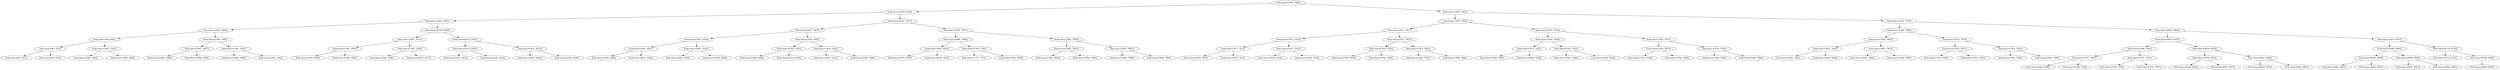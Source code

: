 digraph G{
693928779 [label="Node{data=[7809, 7809]}"]
693928779 -> 1000156887
1000156887 [label="Node{data=[2639, 2639]}"]
1000156887 -> 1553077372
1553077372 [label="Node{data=[1093, 1093]}"]
1553077372 -> 1154181930
1154181930 [label="Node{data=[1085, 1085]}"]
1154181930 -> 155254307
155254307 [label="Node{data=[949, 949]}"]
155254307 -> 1543082570
1543082570 [label="Node{data=[853, 853]}"]
1543082570 -> 394546365
394546365 [label="Node{data=[815, 815]}"]
1543082570 -> 134870876
134870876 [label="Node{data=[916, 916]}"]
155254307 -> 104247704
104247704 [label="Node{data=[1083, 1083]}"]
104247704 -> 290068694
290068694 [label="Node{data=[1082, 1082]}"]
104247704 -> 605970406
605970406 [label="Node{data=[1084, 1084]}"]
1154181930 -> 1667952430
1667952430 [label="Node{data=[1089, 1089]}"]
1667952430 -> 1348675754
1348675754 [label="Node{data=[1087, 1087]}"]
1348675754 -> 296621784
296621784 [label="Node{data=[1086, 1086]}"]
1348675754 -> 1192856164
1192856164 [label="Node{data=[1088, 1088]}"]
1667952430 -> 1933450806
1933450806 [label="Node{data=[1091, 1091]}"]
1933450806 -> 986799747
986799747 [label="Node{data=[1090, 1090]}"]
1933450806 -> 1529386967
1529386967 [label="Node{data=[1092, 1092]}"]
1553077372 -> 1349086332
1349086332 [label="Node{data=[2539, 2539]}"]
1349086332 -> 1403328489
1403328489 [label="Node{data=[1097, 1097]}"]
1403328489 -> 1664118360
1664118360 [label="Node{data=[1095, 1095]}"]
1664118360 -> 2084166598
2084166598 [label="Node{data=[1094, 1094]}"]
1664118360 -> 1739080369
1739080369 [label="Node{data=[1096, 1096]}"]
1403328489 -> 474549234
474549234 [label="Node{data=[1349, 1349]}"]
474549234 -> 2095838349
2095838349 [label="Node{data=[1098, 1098]}"]
474549234 -> 1312749373
1312749373 [label="Node{data=[2537, 2537]}"]
1349086332 -> 1806076289
1806076289 [label="Node{data=[2635, 2635]}"]
1806076289 -> 1063520668
1063520668 [label="Node{data=[2633, 2633]}"]
1063520668 -> 470338913
470338913 [label="Node{data=[2621, 2621]}"]
1063520668 -> 624314050
624314050 [label="Node{data=[2634, 2634]}"]
1806076289 -> 2055416164
2055416164 [label="Node{data=[2637, 2637]}"]
2055416164 -> 1697965889
1697965889 [label="Node{data=[2636, 2636]}"]
2055416164 -> 1066229059
1066229059 [label="Node{data=[2638, 2638]}"]
1000156887 -> 672795686
672795686 [label="Node{data=[5477, 5477]}"]
672795686 -> 1269946440
1269946440 [label="Node{data=[2647, 2647]}"]
1269946440 -> 167583888
167583888 [label="Node{data=[2643, 2643]}"]
167583888 -> 1557074857
1557074857 [label="Node{data=[2641, 2641]}"]
1557074857 -> 617369386
617369386 [label="Node{data=[2640, 2640]}"]
1557074857 -> 1643819107
1643819107 [label="Node{data=[2642, 2642]}"]
167583888 -> 23328108
23328108 [label="Node{data=[2645, 2645]}"]
23328108 -> 630582450
630582450 [label="Node{data=[2644, 2644]}"]
23328108 -> 1676034613
1676034613 [label="Node{data=[2646, 2646]}"]
1269946440 -> 1470861186
1470861186 [label="Node{data=[2920, 2920]}"]
1470861186 -> 1241368718
1241368718 [label="Node{data=[2783, 2783]}"]
1241368718 -> 1132940671
1132940671 [label="Node{data=[2648, 2648]}"]
1241368718 -> 312559824
312559824 [label="Node{data=[2919, 2919]}"]
1470861186 -> 436011673
436011673 [label="Node{data=[3425, 3425]}"]
436011673 -> 1055068304
1055068304 [label="Node{data=[2921, 2921]}"]
436011673 -> 1207324294
1207324294 [label="Node{data=[5289, 5289]}"]
672795686 -> 1594456416
1594456416 [label="Node{data=[7801, 7801]}"]
1594456416 -> 781271506
781271506 [label="Node{data=[5996, 5996]}"]
781271506 -> 147890944
147890944 [label="Node{data=[5901, 5901]}"]
147890944 -> 2099728098
2099728098 [label="Node{data=[5876, 5876]}"]
147890944 -> 1769073247
1769073247 [label="Node{data=[5945, 5945]}"]
781271506 -> 1305127282
1305127282 [label="Node{data=[7799, 7799]}"]
1305127282 -> 1074776936
1074776936 [label="Node{data=[7757, 7757]}"]
1305127282 -> 127454677
127454677 [label="Node{data=[7800, 7800]}"]
1594456416 -> 1633545323
1633545323 [label="Node{data=[7805, 7805]}"]
1633545323 -> 2042910731
2042910731 [label="Node{data=[7803, 7803]}"]
2042910731 -> 1202620624
1202620624 [label="Node{data=[7802, 7802]}"]
2042910731 -> 102306709
102306709 [label="Node{data=[7804, 7804]}"]
1633545323 -> 145332617
145332617 [label="Node{data=[7807, 7807]}"]
145332617 -> 1408666775
1408666775 [label="Node{data=[7806, 7806]}"]
145332617 -> 1613592113
1613592113 [label="Node{data=[7808, 7808]}"]
693928779 -> 778458138
778458138 [label="Node{data=[7841, 7841]}"]
778458138 -> 1791485326
1791485326 [label="Node{data=[7825, 7825]}"]
1791485326 -> 221404789
221404789 [label="Node{data=[7817, 7817]}"]
221404789 -> 103099676
103099676 [label="Node{data=[7813, 7813]}"]
103099676 -> 452947782
452947782 [label="Node{data=[7811, 7811]}"]
452947782 -> 1338053122
1338053122 [label="Node{data=[7810, 7810]}"]
452947782 -> 1344224377
1344224377 [label="Node{data=[7812, 7812]}"]
103099676 -> 2138941099
2138941099 [label="Node{data=[7815, 7815]}"]
2138941099 -> 504980317
504980317 [label="Node{data=[7814, 7814]}"]
2138941099 -> 1502557086
1502557086 [label="Node{data=[7816, 7816]}"]
221404789 -> 1884954658
1884954658 [label="Node{data=[7821, 7821]}"]
1884954658 -> 1644202108
1644202108 [label="Node{data=[7819, 7819]}"]
1644202108 -> 936778986
936778986 [label="Node{data=[7818, 7818]}"]
1644202108 -> 392546893
392546893 [label="Node{data=[7820, 7820]}"]
1884954658 -> 908047283
908047283 [label="Node{data=[7823, 7823]}"]
908047283 -> 1354403428
1354403428 [label="Node{data=[7822, 7822]}"]
908047283 -> 1460468181
1460468181 [label="Node{data=[7824, 7824]}"]
1791485326 -> 1854043867
1854043867 [label="Node{data=[7833, 7833]}"]
1854043867 -> 625726099
625726099 [label="Node{data=[7829, 7829]}"]
625726099 -> 554086896
554086896 [label="Node{data=[7827, 7827]}"]
554086896 -> 292828756
292828756 [label="Node{data=[7826, 7826]}"]
554086896 -> 1815981583
1815981583 [label="Node{data=[7828, 7828]}"]
625726099 -> 395916881
395916881 [label="Node{data=[7831, 7831]}"]
395916881 -> 59018339
59018339 [label="Node{data=[7830, 7830]}"]
395916881 -> 871550161
871550161 [label="Node{data=[7832, 7832]}"]
1854043867 -> 842944886
842944886 [label="Node{data=[7837, 7837]}"]
842944886 -> 1825297118
1825297118 [label="Node{data=[7835, 7835]}"]
1825297118 -> 1267444912
1267444912 [label="Node{data=[7834, 7834]}"]
1825297118 -> 1857709396
1857709396 [label="Node{data=[7836, 7836]}"]
842944886 -> 776944660
776944660 [label="Node{data=[7839, 7839]}"]
776944660 -> 471877153
471877153 [label="Node{data=[7838, 7838]}"]
776944660 -> 173573945
173573945 [label="Node{data=[7840, 7840]}"]
778458138 -> 930464739
930464739 [label="Node{data=[7916, 7916]}"]
930464739 -> 1619916421
1619916421 [label="Node{data=[7849, 7849]}"]
1619916421 -> 2122491387
2122491387 [label="Node{data=[7845, 7845]}"]
2122491387 -> 816677981
816677981 [label="Node{data=[7843, 7843]}"]
816677981 -> 694039408
694039408 [label="Node{data=[7842, 7842]}"]
816677981 -> 644399360
644399360 [label="Node{data=[7844, 7844]}"]
2122491387 -> 1303250251
1303250251 [label="Node{data=[7847, 7847]}"]
1303250251 -> 293470159
293470159 [label="Node{data=[7846, 7846]}"]
1303250251 -> 1239456547
1239456547 [label="Node{data=[7848, 7848]}"]
1619916421 -> 694166494
694166494 [label="Node{data=[7853, 7853]}"]
694166494 -> 341442532
341442532 [label="Node{data=[7851, 7851]}"]
341442532 -> 1789192487
1789192487 [label="Node{data=[7850, 7850]}"]
341442532 -> 659574483
659574483 [label="Node{data=[7852, 7852]}"]
694166494 -> 252110644
252110644 [label="Node{data=[7855, 7855]}"]
252110644 -> 1425776623
1425776623 [label="Node{data=[7854, 7854]}"]
252110644 -> 433826182
433826182 [label="Node{data=[7856, 7856]}"]
930464739 -> 1012419256
1012419256 [label="Node{data=[9062, 9062]}"]
1012419256 -> 73348416
73348416 [label="Node{data=[8034, 8034]}"]
73348416 -> 215209667
215209667 [label="Node{data=[7949, 7949]}"]
215209667 -> 1208011078
1208011078 [label="Node{data=[7947, 7947]}"]
1208011078 -> 921917300
921917300 [label="Node{data=[7946, 7946]}"]
1208011078 -> 1274778079
1274778079 [label="Node{data=[7948, 7948]}"]
215209667 -> 1502356397
1502356397 [label="Node{data=[7951, 7951]}"]
1502356397 -> 386435875
386435875 [label="Node{data=[7950, 7950]}"]
1502356397 -> 1005336129
1005336129 [label="Node{data=[7952, 7952]}"]
73348416 -> 747519370
747519370 [label="Node{data=[9058, 9058]}"]
747519370 -> 346551037
346551037 [label="Node{data=[9056, 9056]}"]
346551037 -> 1202008793
1202008793 [label="Node{data=[8166, 8166]}"]
346551037 -> 488725074
488725074 [label="Node{data=[9057, 9057]}"]
747519370 -> 1084114449
1084114449 [label="Node{data=[9060, 9060]}"]
1084114449 -> 1803904229
1803904229 [label="Node{data=[9059, 9059]}"]
1084114449 -> 98082998
98082998 [label="Node{data=[9061, 9061]}"]
1012419256 -> 314349973
314349973 [label="Node{data=[9070, 9070]}"]
314349973 -> 547416861
547416861 [label="Node{data=[9066, 9066]}"]
547416861 -> 1614938528
1614938528 [label="Node{data=[9064, 9064]}"]
1614938528 -> 543145998
543145998 [label="Node{data=[9063, 9063]}"]
1614938528 -> 1448711585
1448711585 [label="Node{data=[9065, 9065]}"]
547416861 -> 1904637044
1904637044 [label="Node{data=[9068, 9068]}"]
1904637044 -> 28910821
28910821 [label="Node{data=[9067, 9067]}"]
1904637044 -> 1605950316
1605950316 [label="Node{data=[9069, 9069]}"]
314349973 -> 1163307431
1163307431 [label="Node{data=[9170, 9170]}"]
1163307431 -> 129056941
129056941 [label="Node{data=[9152, 9152]}"]
1163307431 -> 1332204210
1332204210 [label="Node{data=[9209, 9209]}"]
1332204210 -> 1444742025
1444742025 [label="Node{data=[9884, 9884]}"]
}